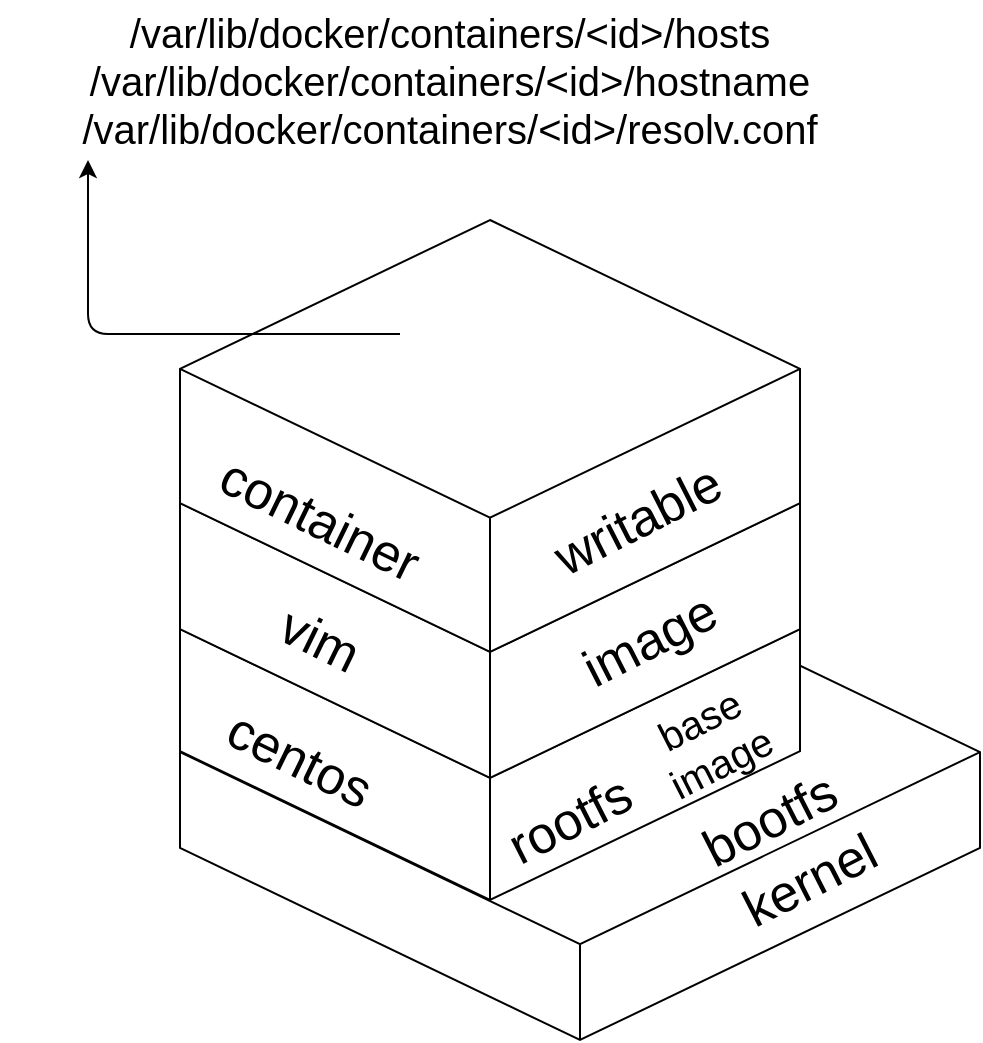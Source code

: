<mxfile version="14.4.5" type="github">
  <diagram id="KARdZs-2pP0TwDJ2oasR" name="第 1 页">
    <mxGraphModel dx="1186" dy="693" grid="1" gridSize="10" guides="1" tooltips="1" connect="1" arrows="1" fold="1" page="1" pageScale="1" pageWidth="827" pageHeight="1169" math="0" shadow="0">
      <root>
        <mxCell id="0" />
        <mxCell id="1" parent="0" />
        <mxCell id="Crq5JKFlQotlshURcazU-4" value="" style="whiteSpace=wrap;html=1;shape=mxgraph.basic.isocube;isoAngle=15;rotation=0;" vertex="1" parent="1">
          <mxGeometry x="150" y="770" width="400" height="240" as="geometry" />
        </mxCell>
        <mxCell id="Crq5JKFlQotlshURcazU-5" value="" style="whiteSpace=wrap;html=1;shape=mxgraph.basic.isocube;isoAngle=15;" vertex="1" parent="1">
          <mxGeometry x="150" y="730" width="310" height="210" as="geometry" />
        </mxCell>
        <mxCell id="Crq5JKFlQotlshURcazU-6" value="kernel" style="text;html=1;strokeColor=none;fillColor=none;align=center;verticalAlign=middle;whiteSpace=wrap;rounded=0;rotation=333;fontSize=26;" vertex="1" parent="1">
          <mxGeometry x="430" y="920" width="70" height="20" as="geometry" />
        </mxCell>
        <mxCell id="Crq5JKFlQotlshURcazU-7" value="bootfs" style="text;html=1;strokeColor=none;fillColor=none;align=center;verticalAlign=middle;whiteSpace=wrap;rounded=0;rotation=333;fontSize=26;" vertex="1" parent="1">
          <mxGeometry x="410" y="890" width="70" height="20" as="geometry" />
        </mxCell>
        <mxCell id="Crq5JKFlQotlshURcazU-8" value="centos" style="text;html=1;strokeColor=none;fillColor=none;align=center;verticalAlign=middle;whiteSpace=wrap;rounded=0;fontSize=26;rotation=26;" vertex="1" parent="1">
          <mxGeometry x="170" y="860" width="80" height="20" as="geometry" />
        </mxCell>
        <mxCell id="Crq5JKFlQotlshURcazU-10" value="" style="whiteSpace=wrap;html=1;shape=mxgraph.basic.isocube;isoAngle=15;" vertex="1" parent="1">
          <mxGeometry x="150" y="667" width="310" height="212" as="geometry" />
        </mxCell>
        <mxCell id="Crq5JKFlQotlshURcazU-11" value="" style="whiteSpace=wrap;html=1;shape=mxgraph.basic.isocube;isoAngle=15;" vertex="1" parent="1">
          <mxGeometry x="150" y="600" width="310" height="216" as="geometry" />
        </mxCell>
        <mxCell id="Crq5JKFlQotlshURcazU-12" value="vim" style="text;html=1;strokeColor=none;fillColor=none;align=center;verticalAlign=middle;whiteSpace=wrap;rounded=0;fontSize=26;rotation=26;" vertex="1" parent="1">
          <mxGeometry x="180" y="800" width="80" height="20" as="geometry" />
        </mxCell>
        <mxCell id="Crq5JKFlQotlshURcazU-13" value="container" style="text;html=1;strokeColor=none;fillColor=none;align=center;verticalAlign=middle;whiteSpace=wrap;rounded=0;fontSize=26;rotation=26;" vertex="1" parent="1">
          <mxGeometry x="180" y="740" width="80" height="20" as="geometry" />
        </mxCell>
        <mxCell id="Crq5JKFlQotlshURcazU-14" value="rootfs" style="text;html=1;strokeColor=none;fillColor=none;align=center;verticalAlign=middle;whiteSpace=wrap;rounded=0;rotation=333;fontSize=26;" vertex="1" parent="1">
          <mxGeometry x="310" y="890" width="70" height="20" as="geometry" />
        </mxCell>
        <mxCell id="Crq5JKFlQotlshURcazU-15" value="image" style="text;html=1;strokeColor=none;fillColor=none;align=center;verticalAlign=middle;whiteSpace=wrap;rounded=0;rotation=333;fontSize=26;" vertex="1" parent="1">
          <mxGeometry x="350" y="800" width="70" height="20" as="geometry" />
        </mxCell>
        <mxCell id="Crq5JKFlQotlshURcazU-16" value="writable" style="text;html=1;strokeColor=none;fillColor=none;align=center;verticalAlign=middle;whiteSpace=wrap;rounded=0;rotation=333;fontSize=26;" vertex="1" parent="1">
          <mxGeometry x="344" y="740" width="70" height="20" as="geometry" />
        </mxCell>
        <mxCell id="Crq5JKFlQotlshURcazU-17" value="base image" style="text;html=1;strokeColor=none;fillColor=none;align=center;verticalAlign=middle;whiteSpace=wrap;rounded=0;rotation=333;fontSize=20;" vertex="1" parent="1">
          <mxGeometry x="380" y="850" width="70" height="20" as="geometry" />
        </mxCell>
        <mxCell id="Crq5JKFlQotlshURcazU-19" value="" style="endArrow=classic;html=1;fontSize=20;" edge="1" parent="1">
          <mxGeometry width="50" height="50" relative="1" as="geometry">
            <mxPoint x="260" y="657" as="sourcePoint" />
            <mxPoint x="104" y="570" as="targetPoint" />
            <Array as="points">
              <mxPoint x="104" y="657" />
            </Array>
          </mxGeometry>
        </mxCell>
        <mxCell id="Crq5JKFlQotlshURcazU-20" value="/var/lib/docker/containers/&amp;lt;id&amp;gt;/hosts&lt;br&gt;/var/lib/docker/containers/&amp;lt;id&amp;gt;/hostname&lt;br&gt;/var/lib/docker/containers/&amp;lt;id&amp;gt;/resolv.conf" style="text;html=1;strokeColor=none;fillColor=none;align=center;verticalAlign=middle;whiteSpace=wrap;rounded=0;fontSize=20;" vertex="1" parent="1">
          <mxGeometry x="60" y="490" width="450" height="80" as="geometry" />
        </mxCell>
      </root>
    </mxGraphModel>
  </diagram>
</mxfile>
